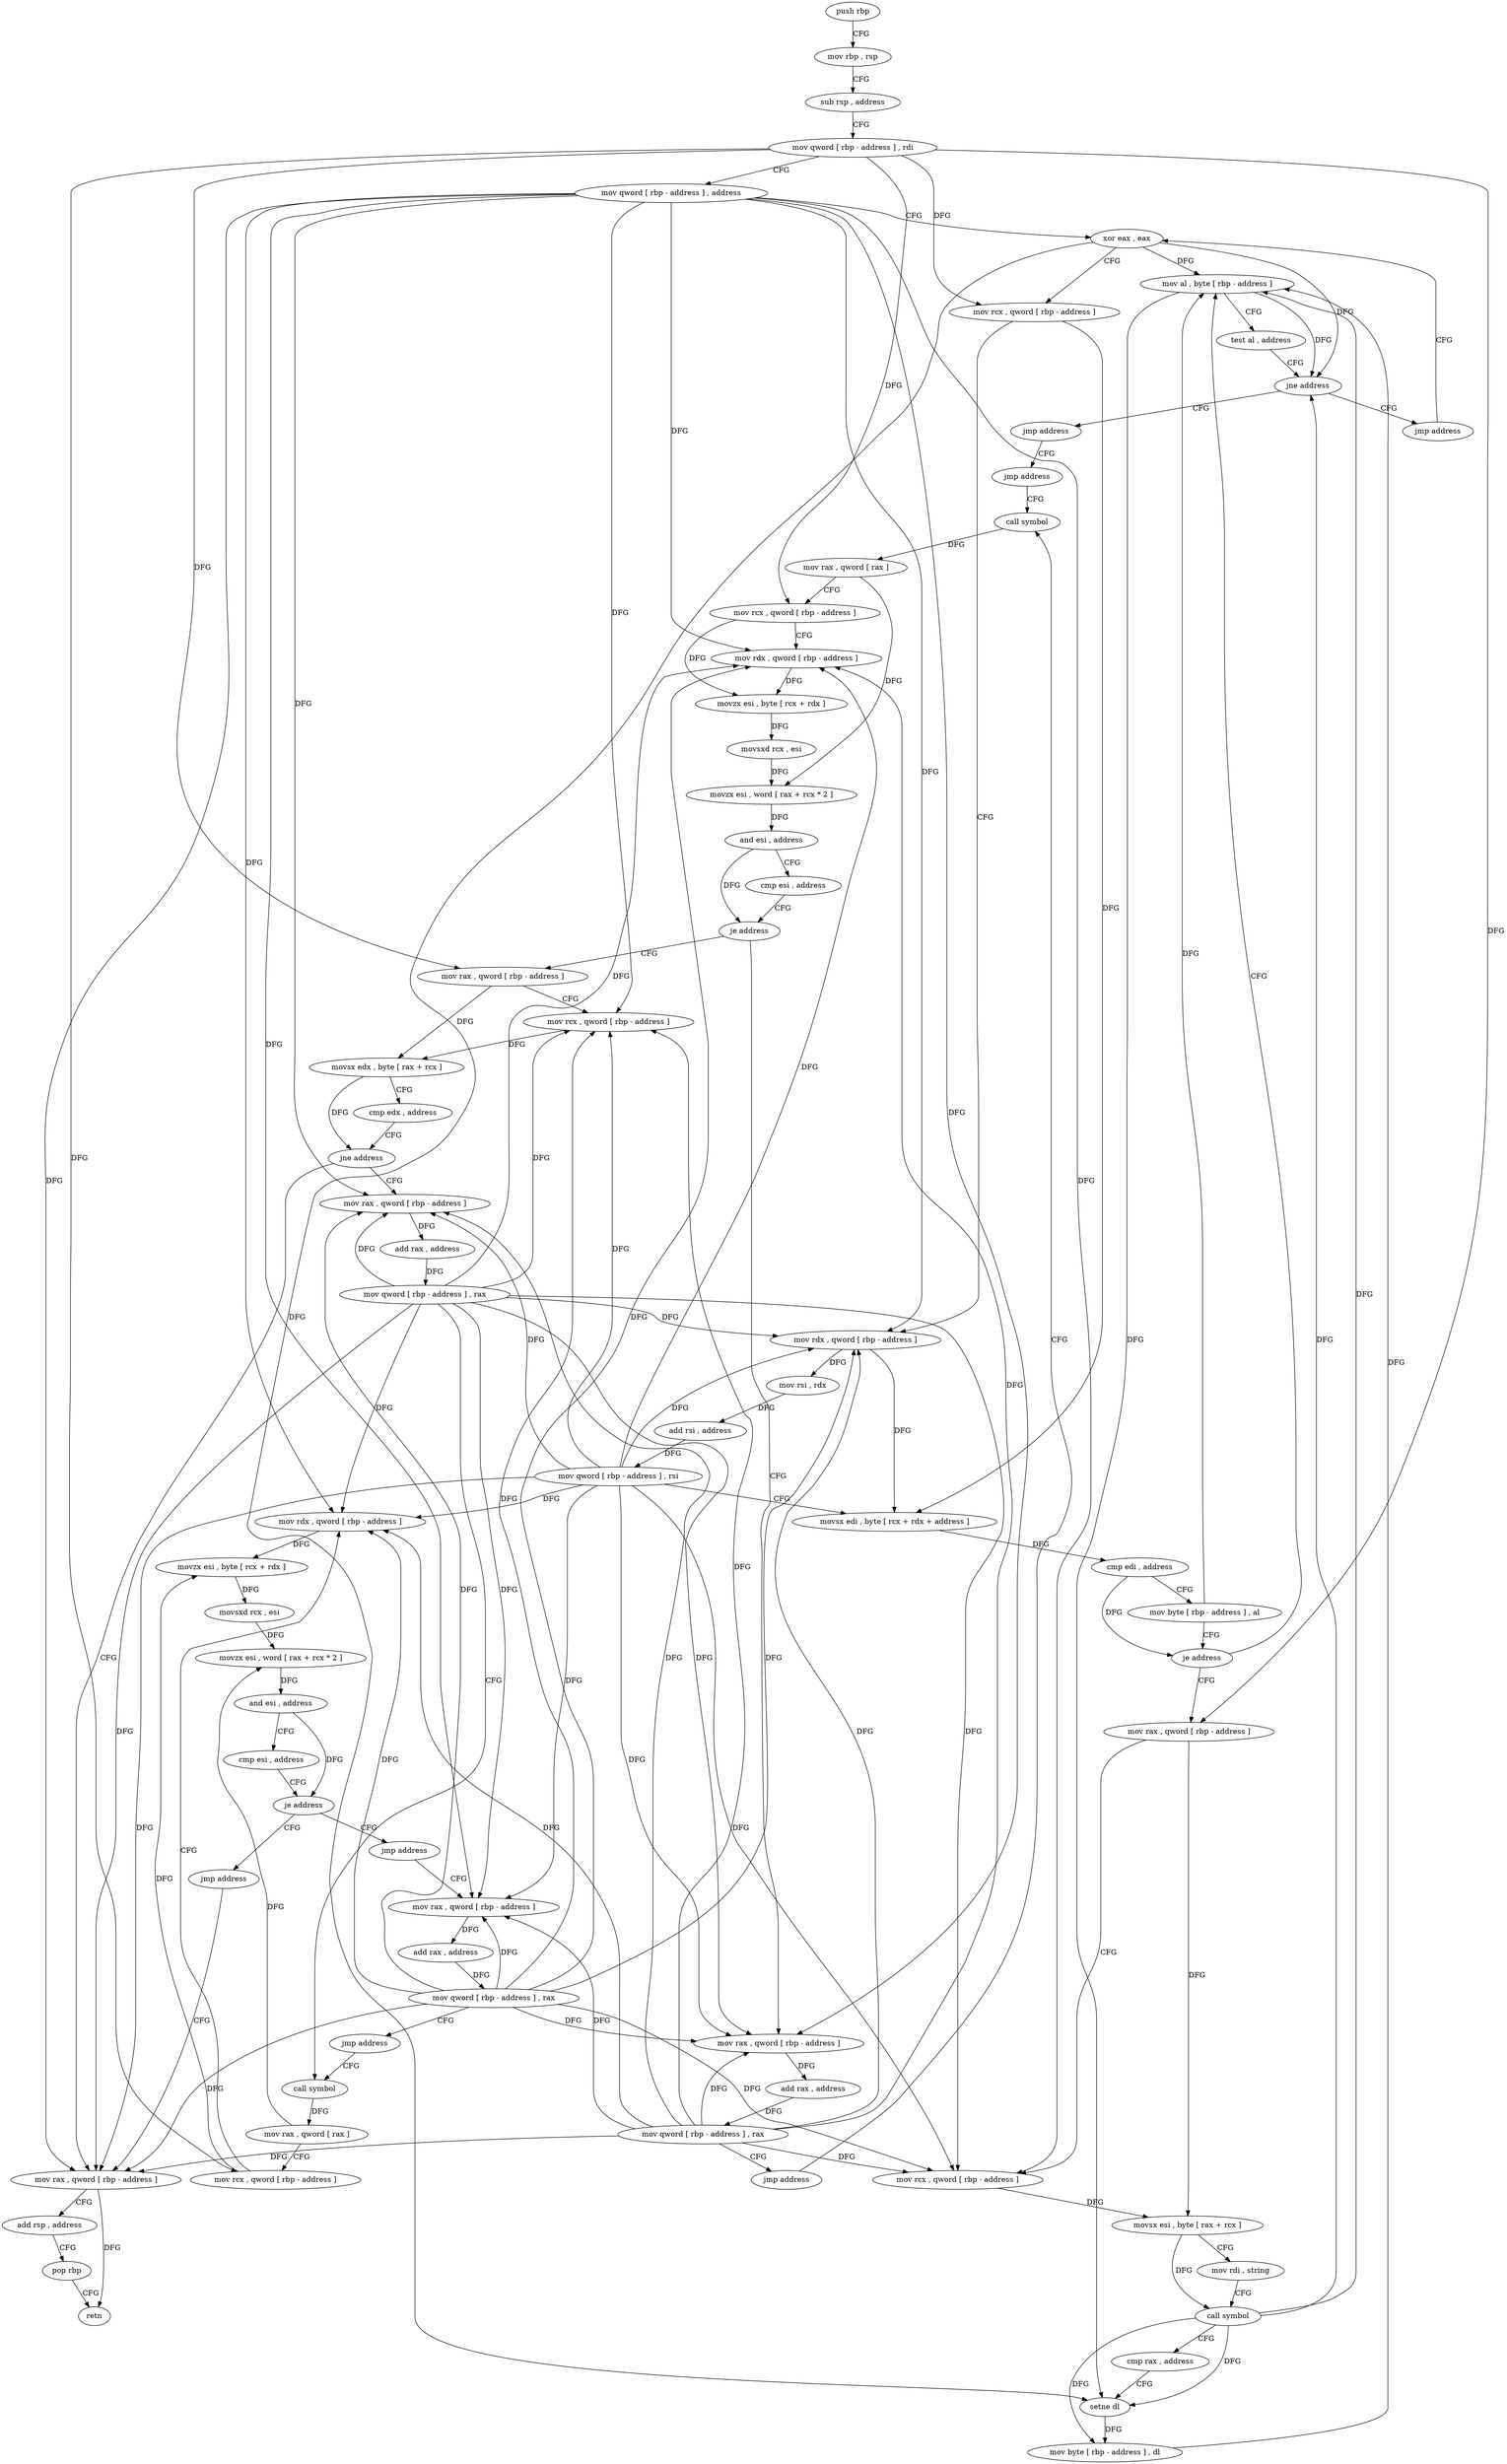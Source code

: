 digraph "func" {
"4254464" [label = "push rbp" ]
"4254465" [label = "mov rbp , rsp" ]
"4254468" [label = "sub rsp , address" ]
"4254472" [label = "mov qword [ rbp - address ] , rdi" ]
"4254476" [label = "mov qword [ rbp - address ] , address" ]
"4254484" [label = "xor eax , eax" ]
"4254562" [label = "mov al , byte [ rbp - address ]" ]
"4254565" [label = "test al , address" ]
"4254567" [label = "jne address" ]
"4254578" [label = "jmp address" ]
"4254573" [label = "jmp address" ]
"4254525" [label = "mov rax , qword [ rbp - address ]" ]
"4254529" [label = "mov rcx , qword [ rbp - address ]" ]
"4254533" [label = "movsx esi , byte [ rax + rcx ]" ]
"4254537" [label = "mov rdi , string" ]
"4254547" [label = "call symbol" ]
"4254552" [label = "cmp rax , address" ]
"4254556" [label = "setne dl" ]
"4254559" [label = "mov byte [ rbp - address ] , dl" ]
"4254583" [label = "jmp address" ]
"4254486" [label = "mov rcx , qword [ rbp - address ]" ]
"4254490" [label = "mov rdx , qword [ rbp - address ]" ]
"4254494" [label = "mov rsi , rdx" ]
"4254497" [label = "add rsi , address" ]
"4254504" [label = "mov qword [ rbp - address ] , rsi" ]
"4254508" [label = "movsx edi , byte [ rcx + rdx + address ]" ]
"4254513" [label = "cmp edi , address" ]
"4254516" [label = "mov byte [ rbp - address ] , al" ]
"4254519" [label = "je address" ]
"4254588" [label = "call symbol" ]
"4254593" [label = "mov rax , qword [ rax ]" ]
"4254596" [label = "mov rcx , qword [ rbp - address ]" ]
"4254600" [label = "mov rdx , qword [ rbp - address ]" ]
"4254604" [label = "movzx esi , byte [ rcx + rdx ]" ]
"4254608" [label = "movsxd rcx , esi" ]
"4254611" [label = "movzx esi , word [ rax + rcx * 2 ]" ]
"4254615" [label = "and esi , address" ]
"4254621" [label = "cmp esi , address" ]
"4254624" [label = "je address" ]
"4254649" [label = "mov rax , qword [ rbp - address ]" ]
"4254630" [label = "mov rax , qword [ rbp - address ]" ]
"4254653" [label = "mov rcx , qword [ rbp - address ]" ]
"4254657" [label = "movsx edx , byte [ rax + rcx ]" ]
"4254661" [label = "cmp edx , address" ]
"4254664" [label = "jne address" ]
"4254755" [label = "mov rax , qword [ rbp - address ]" ]
"4254670" [label = "mov rax , qword [ rbp - address ]" ]
"4254634" [label = "add rax , address" ]
"4254640" [label = "mov qword [ rbp - address ] , rax" ]
"4254644" [label = "jmp address" ]
"4254759" [label = "add rsp , address" ]
"4254763" [label = "pop rbp" ]
"4254764" [label = "retn" ]
"4254674" [label = "add rax , address" ]
"4254680" [label = "mov qword [ rbp - address ] , rax" ]
"4254684" [label = "call symbol" ]
"4254750" [label = "jmp address" ]
"4254726" [label = "jmp address" ]
"4254731" [label = "mov rax , qword [ rbp - address ]" ]
"4254735" [label = "add rax , address" ]
"4254741" [label = "mov qword [ rbp - address ] , rax" ]
"4254745" [label = "jmp address" ]
"4254689" [label = "mov rax , qword [ rax ]" ]
"4254692" [label = "mov rcx , qword [ rbp - address ]" ]
"4254696" [label = "mov rdx , qword [ rbp - address ]" ]
"4254700" [label = "movzx esi , byte [ rcx + rdx ]" ]
"4254704" [label = "movsxd rcx , esi" ]
"4254707" [label = "movzx esi , word [ rax + rcx * 2 ]" ]
"4254711" [label = "and esi , address" ]
"4254717" [label = "cmp esi , address" ]
"4254720" [label = "je address" ]
"4254464" -> "4254465" [ label = "CFG" ]
"4254465" -> "4254468" [ label = "CFG" ]
"4254468" -> "4254472" [ label = "CFG" ]
"4254472" -> "4254476" [ label = "CFG" ]
"4254472" -> "4254486" [ label = "DFG" ]
"4254472" -> "4254525" [ label = "DFG" ]
"4254472" -> "4254596" [ label = "DFG" ]
"4254472" -> "4254649" [ label = "DFG" ]
"4254472" -> "4254692" [ label = "DFG" ]
"4254476" -> "4254484" [ label = "CFG" ]
"4254476" -> "4254490" [ label = "DFG" ]
"4254476" -> "4254529" [ label = "DFG" ]
"4254476" -> "4254600" [ label = "DFG" ]
"4254476" -> "4254653" [ label = "DFG" ]
"4254476" -> "4254630" [ label = "DFG" ]
"4254476" -> "4254755" [ label = "DFG" ]
"4254476" -> "4254670" [ label = "DFG" ]
"4254476" -> "4254696" [ label = "DFG" ]
"4254476" -> "4254731" [ label = "DFG" ]
"4254484" -> "4254486" [ label = "CFG" ]
"4254484" -> "4254562" [ label = "DFG" ]
"4254484" -> "4254567" [ label = "DFG" ]
"4254484" -> "4254556" [ label = "DFG" ]
"4254562" -> "4254565" [ label = "CFG" ]
"4254562" -> "4254567" [ label = "DFG" ]
"4254562" -> "4254556" [ label = "DFG" ]
"4254565" -> "4254567" [ label = "CFG" ]
"4254567" -> "4254578" [ label = "CFG" ]
"4254567" -> "4254573" [ label = "CFG" ]
"4254578" -> "4254484" [ label = "CFG" ]
"4254573" -> "4254583" [ label = "CFG" ]
"4254525" -> "4254529" [ label = "CFG" ]
"4254525" -> "4254533" [ label = "DFG" ]
"4254529" -> "4254533" [ label = "DFG" ]
"4254533" -> "4254537" [ label = "CFG" ]
"4254533" -> "4254547" [ label = "DFG" ]
"4254537" -> "4254547" [ label = "CFG" ]
"4254547" -> "4254552" [ label = "CFG" ]
"4254547" -> "4254567" [ label = "DFG" ]
"4254547" -> "4254562" [ label = "DFG" ]
"4254547" -> "4254556" [ label = "DFG" ]
"4254547" -> "4254559" [ label = "DFG" ]
"4254552" -> "4254556" [ label = "CFG" ]
"4254556" -> "4254559" [ label = "DFG" ]
"4254559" -> "4254562" [ label = "DFG" ]
"4254583" -> "4254588" [ label = "CFG" ]
"4254486" -> "4254490" [ label = "CFG" ]
"4254486" -> "4254508" [ label = "DFG" ]
"4254490" -> "4254494" [ label = "DFG" ]
"4254490" -> "4254508" [ label = "DFG" ]
"4254494" -> "4254497" [ label = "DFG" ]
"4254497" -> "4254504" [ label = "DFG" ]
"4254504" -> "4254508" [ label = "CFG" ]
"4254504" -> "4254490" [ label = "DFG" ]
"4254504" -> "4254529" [ label = "DFG" ]
"4254504" -> "4254600" [ label = "DFG" ]
"4254504" -> "4254653" [ label = "DFG" ]
"4254504" -> "4254630" [ label = "DFG" ]
"4254504" -> "4254755" [ label = "DFG" ]
"4254504" -> "4254670" [ label = "DFG" ]
"4254504" -> "4254696" [ label = "DFG" ]
"4254504" -> "4254731" [ label = "DFG" ]
"4254508" -> "4254513" [ label = "DFG" ]
"4254513" -> "4254516" [ label = "CFG" ]
"4254513" -> "4254519" [ label = "DFG" ]
"4254516" -> "4254519" [ label = "CFG" ]
"4254516" -> "4254562" [ label = "DFG" ]
"4254519" -> "4254562" [ label = "CFG" ]
"4254519" -> "4254525" [ label = "CFG" ]
"4254588" -> "4254593" [ label = "DFG" ]
"4254593" -> "4254596" [ label = "CFG" ]
"4254593" -> "4254611" [ label = "DFG" ]
"4254596" -> "4254600" [ label = "CFG" ]
"4254596" -> "4254604" [ label = "DFG" ]
"4254600" -> "4254604" [ label = "DFG" ]
"4254604" -> "4254608" [ label = "DFG" ]
"4254608" -> "4254611" [ label = "DFG" ]
"4254611" -> "4254615" [ label = "DFG" ]
"4254615" -> "4254621" [ label = "CFG" ]
"4254615" -> "4254624" [ label = "DFG" ]
"4254621" -> "4254624" [ label = "CFG" ]
"4254624" -> "4254649" [ label = "CFG" ]
"4254624" -> "4254630" [ label = "CFG" ]
"4254649" -> "4254653" [ label = "CFG" ]
"4254649" -> "4254657" [ label = "DFG" ]
"4254630" -> "4254634" [ label = "DFG" ]
"4254653" -> "4254657" [ label = "DFG" ]
"4254657" -> "4254661" [ label = "CFG" ]
"4254657" -> "4254664" [ label = "DFG" ]
"4254661" -> "4254664" [ label = "CFG" ]
"4254664" -> "4254755" [ label = "CFG" ]
"4254664" -> "4254670" [ label = "CFG" ]
"4254755" -> "4254759" [ label = "CFG" ]
"4254755" -> "4254764" [ label = "DFG" ]
"4254670" -> "4254674" [ label = "DFG" ]
"4254634" -> "4254640" [ label = "DFG" ]
"4254640" -> "4254644" [ label = "CFG" ]
"4254640" -> "4254490" [ label = "DFG" ]
"4254640" -> "4254529" [ label = "DFG" ]
"4254640" -> "4254600" [ label = "DFG" ]
"4254640" -> "4254653" [ label = "DFG" ]
"4254640" -> "4254630" [ label = "DFG" ]
"4254640" -> "4254755" [ label = "DFG" ]
"4254640" -> "4254670" [ label = "DFG" ]
"4254640" -> "4254696" [ label = "DFG" ]
"4254640" -> "4254731" [ label = "DFG" ]
"4254644" -> "4254588" [ label = "CFG" ]
"4254759" -> "4254763" [ label = "CFG" ]
"4254763" -> "4254764" [ label = "CFG" ]
"4254674" -> "4254680" [ label = "DFG" ]
"4254680" -> "4254684" [ label = "CFG" ]
"4254680" -> "4254490" [ label = "DFG" ]
"4254680" -> "4254529" [ label = "DFG" ]
"4254680" -> "4254600" [ label = "DFG" ]
"4254680" -> "4254653" [ label = "DFG" ]
"4254680" -> "4254630" [ label = "DFG" ]
"4254680" -> "4254755" [ label = "DFG" ]
"4254680" -> "4254670" [ label = "DFG" ]
"4254680" -> "4254696" [ label = "DFG" ]
"4254680" -> "4254731" [ label = "DFG" ]
"4254684" -> "4254689" [ label = "DFG" ]
"4254750" -> "4254755" [ label = "CFG" ]
"4254726" -> "4254731" [ label = "CFG" ]
"4254731" -> "4254735" [ label = "DFG" ]
"4254735" -> "4254741" [ label = "DFG" ]
"4254741" -> "4254745" [ label = "CFG" ]
"4254741" -> "4254490" [ label = "DFG" ]
"4254741" -> "4254529" [ label = "DFG" ]
"4254741" -> "4254600" [ label = "DFG" ]
"4254741" -> "4254653" [ label = "DFG" ]
"4254741" -> "4254630" [ label = "DFG" ]
"4254741" -> "4254755" [ label = "DFG" ]
"4254741" -> "4254670" [ label = "DFG" ]
"4254741" -> "4254696" [ label = "DFG" ]
"4254741" -> "4254731" [ label = "DFG" ]
"4254745" -> "4254684" [ label = "CFG" ]
"4254689" -> "4254692" [ label = "CFG" ]
"4254689" -> "4254707" [ label = "DFG" ]
"4254692" -> "4254696" [ label = "CFG" ]
"4254692" -> "4254700" [ label = "DFG" ]
"4254696" -> "4254700" [ label = "DFG" ]
"4254700" -> "4254704" [ label = "DFG" ]
"4254704" -> "4254707" [ label = "DFG" ]
"4254707" -> "4254711" [ label = "DFG" ]
"4254711" -> "4254717" [ label = "CFG" ]
"4254711" -> "4254720" [ label = "DFG" ]
"4254717" -> "4254720" [ label = "CFG" ]
"4254720" -> "4254750" [ label = "CFG" ]
"4254720" -> "4254726" [ label = "CFG" ]
}
